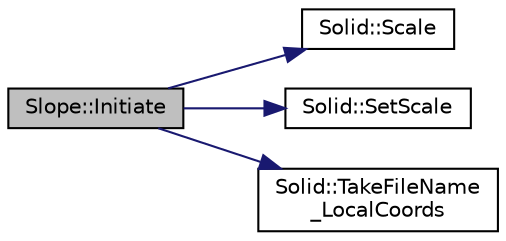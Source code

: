 digraph "Slope::Initiate"
{
 // LATEX_PDF_SIZE
  edge [fontname="Helvetica",fontsize="10",labelfontname="Helvetica",labelfontsize="10"];
  node [fontname="Helvetica",fontsize="10",shape=record];
  rankdir="LR";
  Node1 [label="Slope::Initiate",height=0.2,width=0.4,color="black", fillcolor="grey75", style="filled", fontcolor="black",tooltip="Tworzenie gory z grania według bryły wzorcowej i skali."];
  Node1 -> Node2 [color="midnightblue",fontsize="10",style="solid",fontname="Helvetica"];
  Node2 [label="Solid::Scale",height=0.2,width=0.4,color="black", fillcolor="white", style="filled",URL="$class_solid.html#ae3ae7932640de22467e5952e5d5e96b8",tooltip="Skalowanie punktu przez wektor skali danej bryły Zwraca współrzędne przeskalowanego punktu."];
  Node1 -> Node3 [color="midnightblue",fontsize="10",style="solid",fontname="Helvetica"];
  Node3 [label="Solid::SetScale",height=0.2,width=0.4,color="black", fillcolor="white", style="filled",URL="$class_solid.html#a1c234fdc7486ab59451b816b7a187208",tooltip="Ustawianie wektora skali."];
  Node1 -> Node4 [color="midnightblue",fontsize="10",style="solid",fontname="Helvetica"];
  Node4 [label="Solid::TakeFileName\l_LocalCoords",height=0.2,width=0.4,color="black", fillcolor="white", style="filled",URL="$class_solid.html#afbb5eab8defedf0c3e3e82536be454be",tooltip="Zwracanie nazwy pliku zawierającego lokalne współrzędne bryły."];
}
